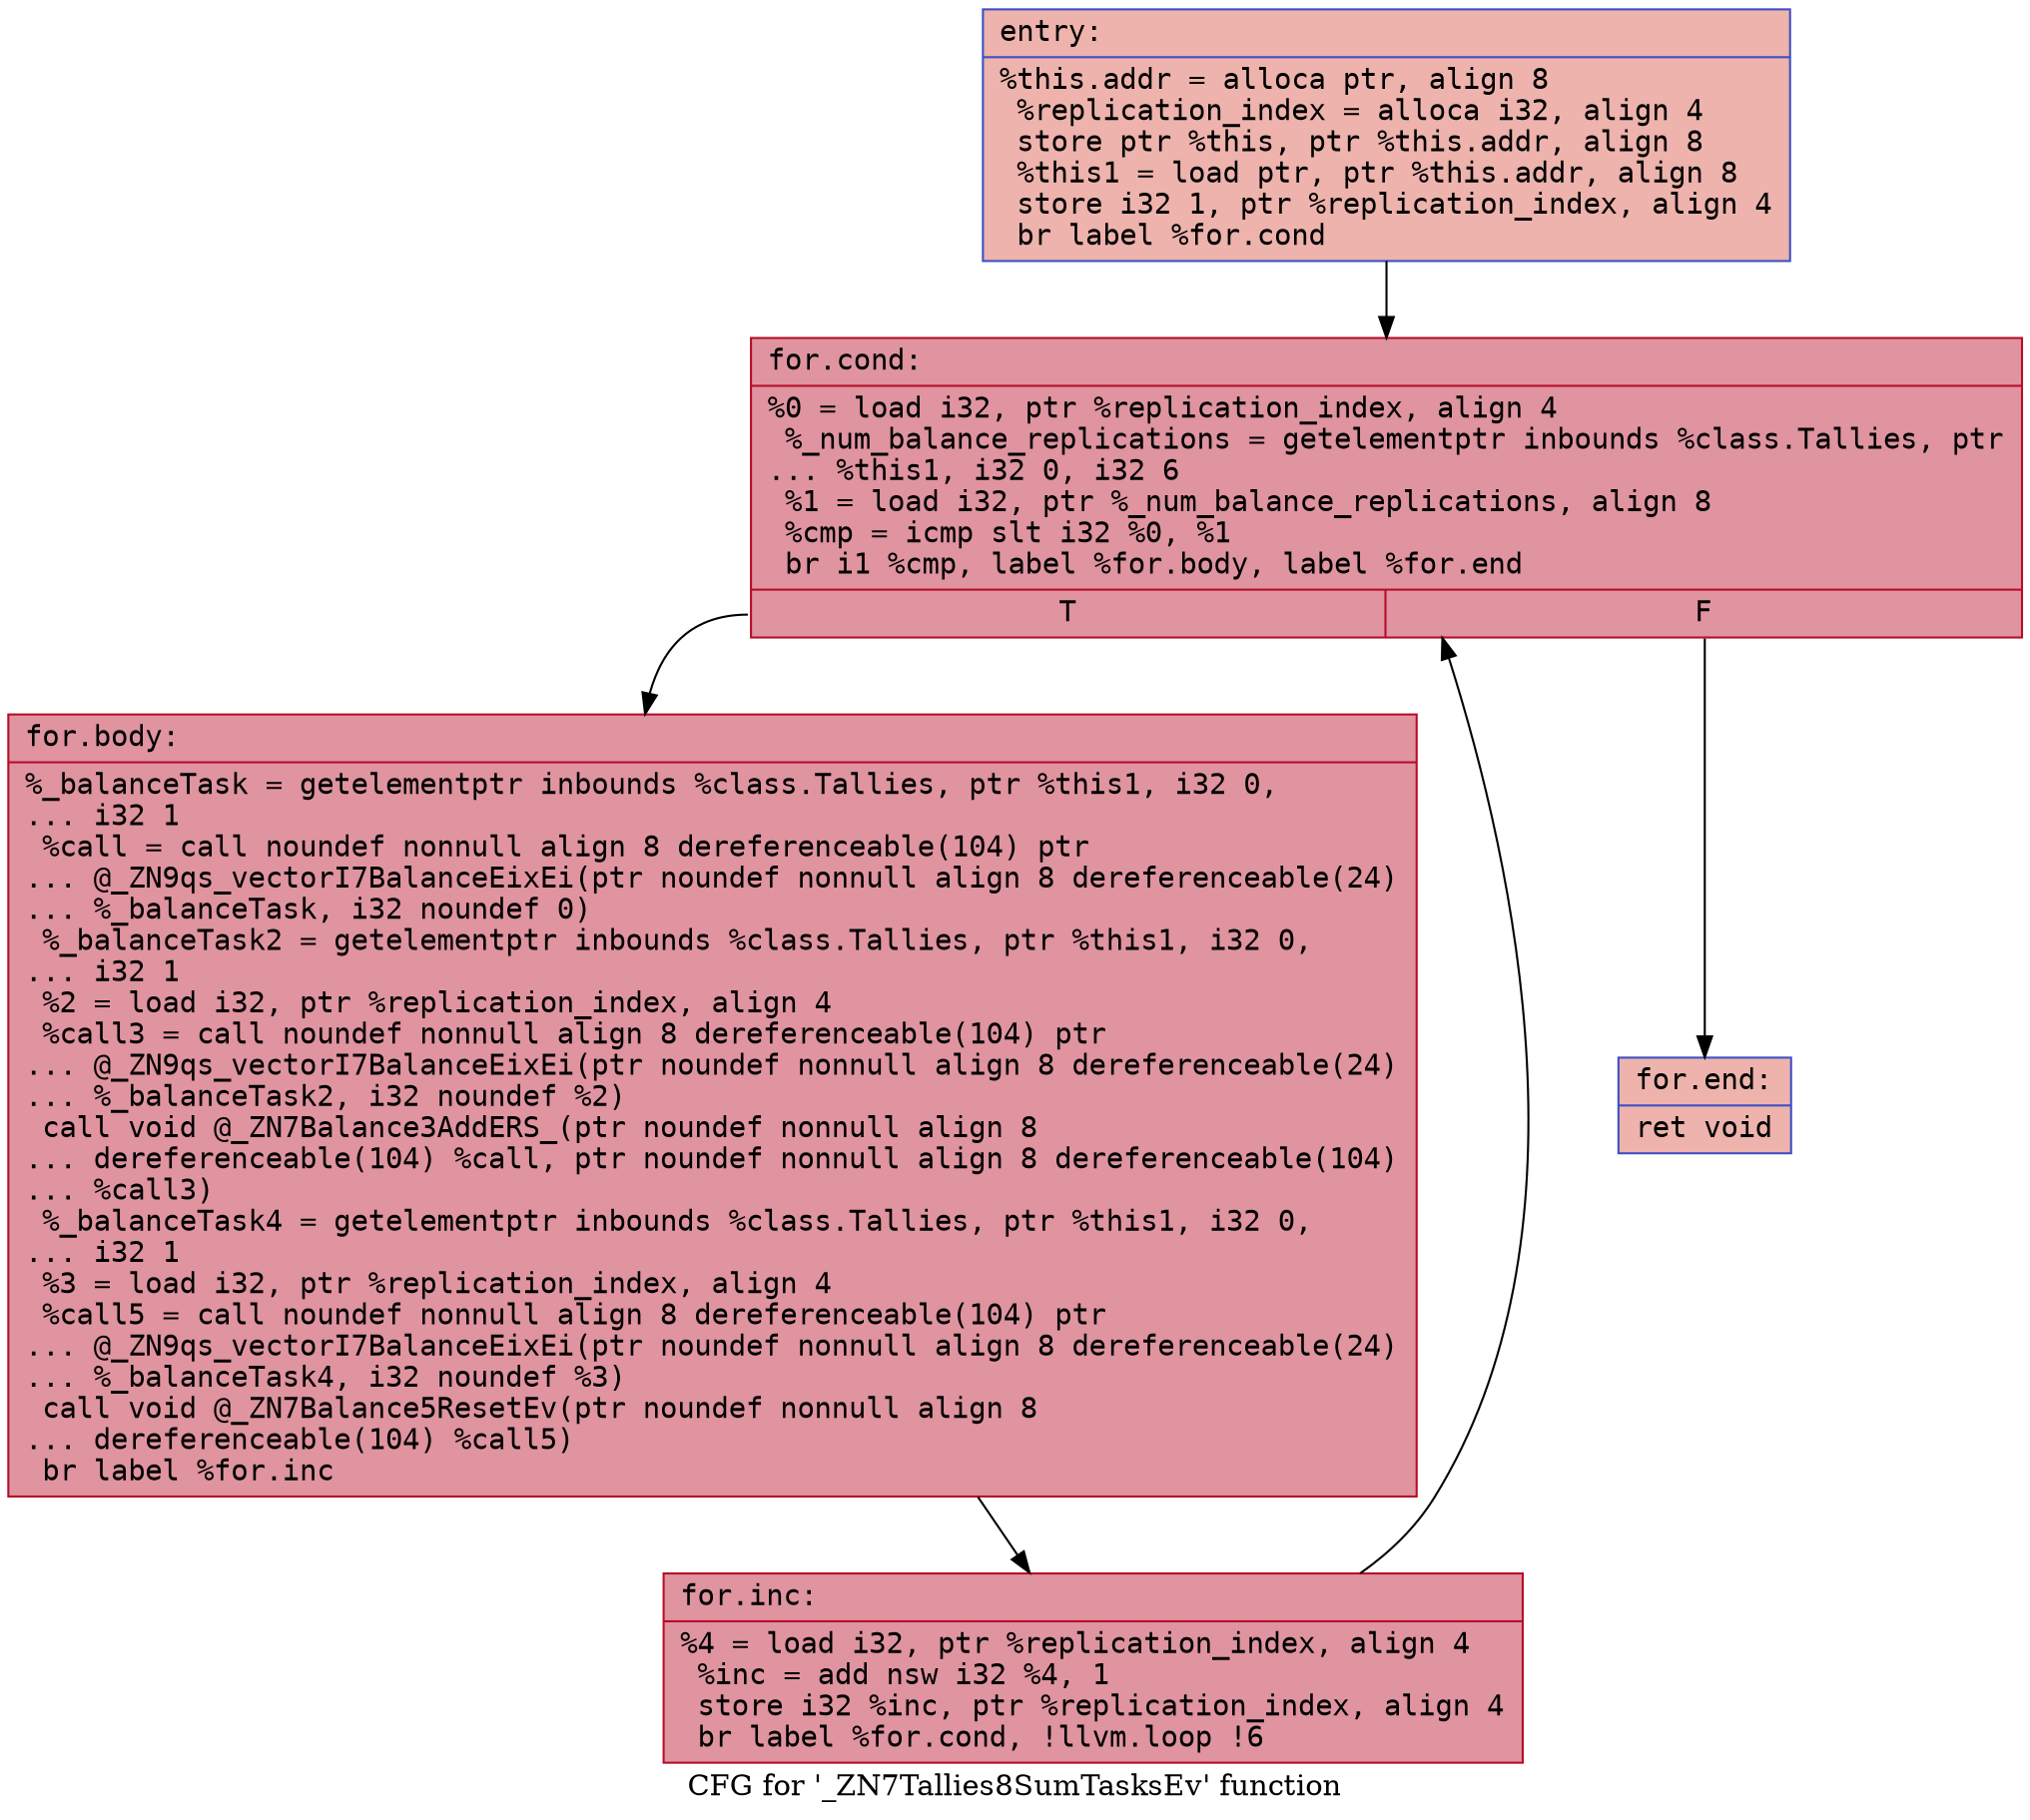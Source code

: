 digraph "CFG for '_ZN7Tallies8SumTasksEv' function" {
	label="CFG for '_ZN7Tallies8SumTasksEv' function";

	Node0x556c3c721530 [shape=record,color="#3d50c3ff", style=filled, fillcolor="#d6524470" fontname="Courier",label="{entry:\l|  %this.addr = alloca ptr, align 8\l  %replication_index = alloca i32, align 4\l  store ptr %this, ptr %this.addr, align 8\l  %this1 = load ptr, ptr %this.addr, align 8\l  store i32 1, ptr %replication_index, align 4\l  br label %for.cond\l}"];
	Node0x556c3c721530 -> Node0x556c3c721900[tooltip="entry -> for.cond\nProbability 100.00%" ];
	Node0x556c3c721900 [shape=record,color="#b70d28ff", style=filled, fillcolor="#b70d2870" fontname="Courier",label="{for.cond:\l|  %0 = load i32, ptr %replication_index, align 4\l  %_num_balance_replications = getelementptr inbounds %class.Tallies, ptr\l... %this1, i32 0, i32 6\l  %1 = load i32, ptr %_num_balance_replications, align 8\l  %cmp = icmp slt i32 %0, %1\l  br i1 %cmp, label %for.body, label %for.end\l|{<s0>T|<s1>F}}"];
	Node0x556c3c721900:s0 -> Node0x556c3c722830[tooltip="for.cond -> for.body\nProbability 96.88%" ];
	Node0x556c3c721900:s1 -> Node0x556c3c722880[tooltip="for.cond -> for.end\nProbability 3.12%" ];
	Node0x556c3c722830 [shape=record,color="#b70d28ff", style=filled, fillcolor="#b70d2870" fontname="Courier",label="{for.body:\l|  %_balanceTask = getelementptr inbounds %class.Tallies, ptr %this1, i32 0,\l... i32 1\l  %call = call noundef nonnull align 8 dereferenceable(104) ptr\l... @_ZN9qs_vectorI7BalanceEixEi(ptr noundef nonnull align 8 dereferenceable(24)\l... %_balanceTask, i32 noundef 0)\l  %_balanceTask2 = getelementptr inbounds %class.Tallies, ptr %this1, i32 0,\l... i32 1\l  %2 = load i32, ptr %replication_index, align 4\l  %call3 = call noundef nonnull align 8 dereferenceable(104) ptr\l... @_ZN9qs_vectorI7BalanceEixEi(ptr noundef nonnull align 8 dereferenceable(24)\l... %_balanceTask2, i32 noundef %2)\l  call void @_ZN7Balance3AddERS_(ptr noundef nonnull align 8\l... dereferenceable(104) %call, ptr noundef nonnull align 8 dereferenceable(104)\l... %call3)\l  %_balanceTask4 = getelementptr inbounds %class.Tallies, ptr %this1, i32 0,\l... i32 1\l  %3 = load i32, ptr %replication_index, align 4\l  %call5 = call noundef nonnull align 8 dereferenceable(104) ptr\l... @_ZN9qs_vectorI7BalanceEixEi(ptr noundef nonnull align 8 dereferenceable(24)\l... %_balanceTask4, i32 noundef %3)\l  call void @_ZN7Balance5ResetEv(ptr noundef nonnull align 8\l... dereferenceable(104) %call5)\l  br label %for.inc\l}"];
	Node0x556c3c722830 -> Node0x556c3c723870[tooltip="for.body -> for.inc\nProbability 100.00%" ];
	Node0x556c3c723870 [shape=record,color="#b70d28ff", style=filled, fillcolor="#b70d2870" fontname="Courier",label="{for.inc:\l|  %4 = load i32, ptr %replication_index, align 4\l  %inc = add nsw i32 %4, 1\l  store i32 %inc, ptr %replication_index, align 4\l  br label %for.cond, !llvm.loop !6\l}"];
	Node0x556c3c723870 -> Node0x556c3c721900[tooltip="for.inc -> for.cond\nProbability 100.00%" ];
	Node0x556c3c722880 [shape=record,color="#3d50c3ff", style=filled, fillcolor="#d6524470" fontname="Courier",label="{for.end:\l|  ret void\l}"];
}
